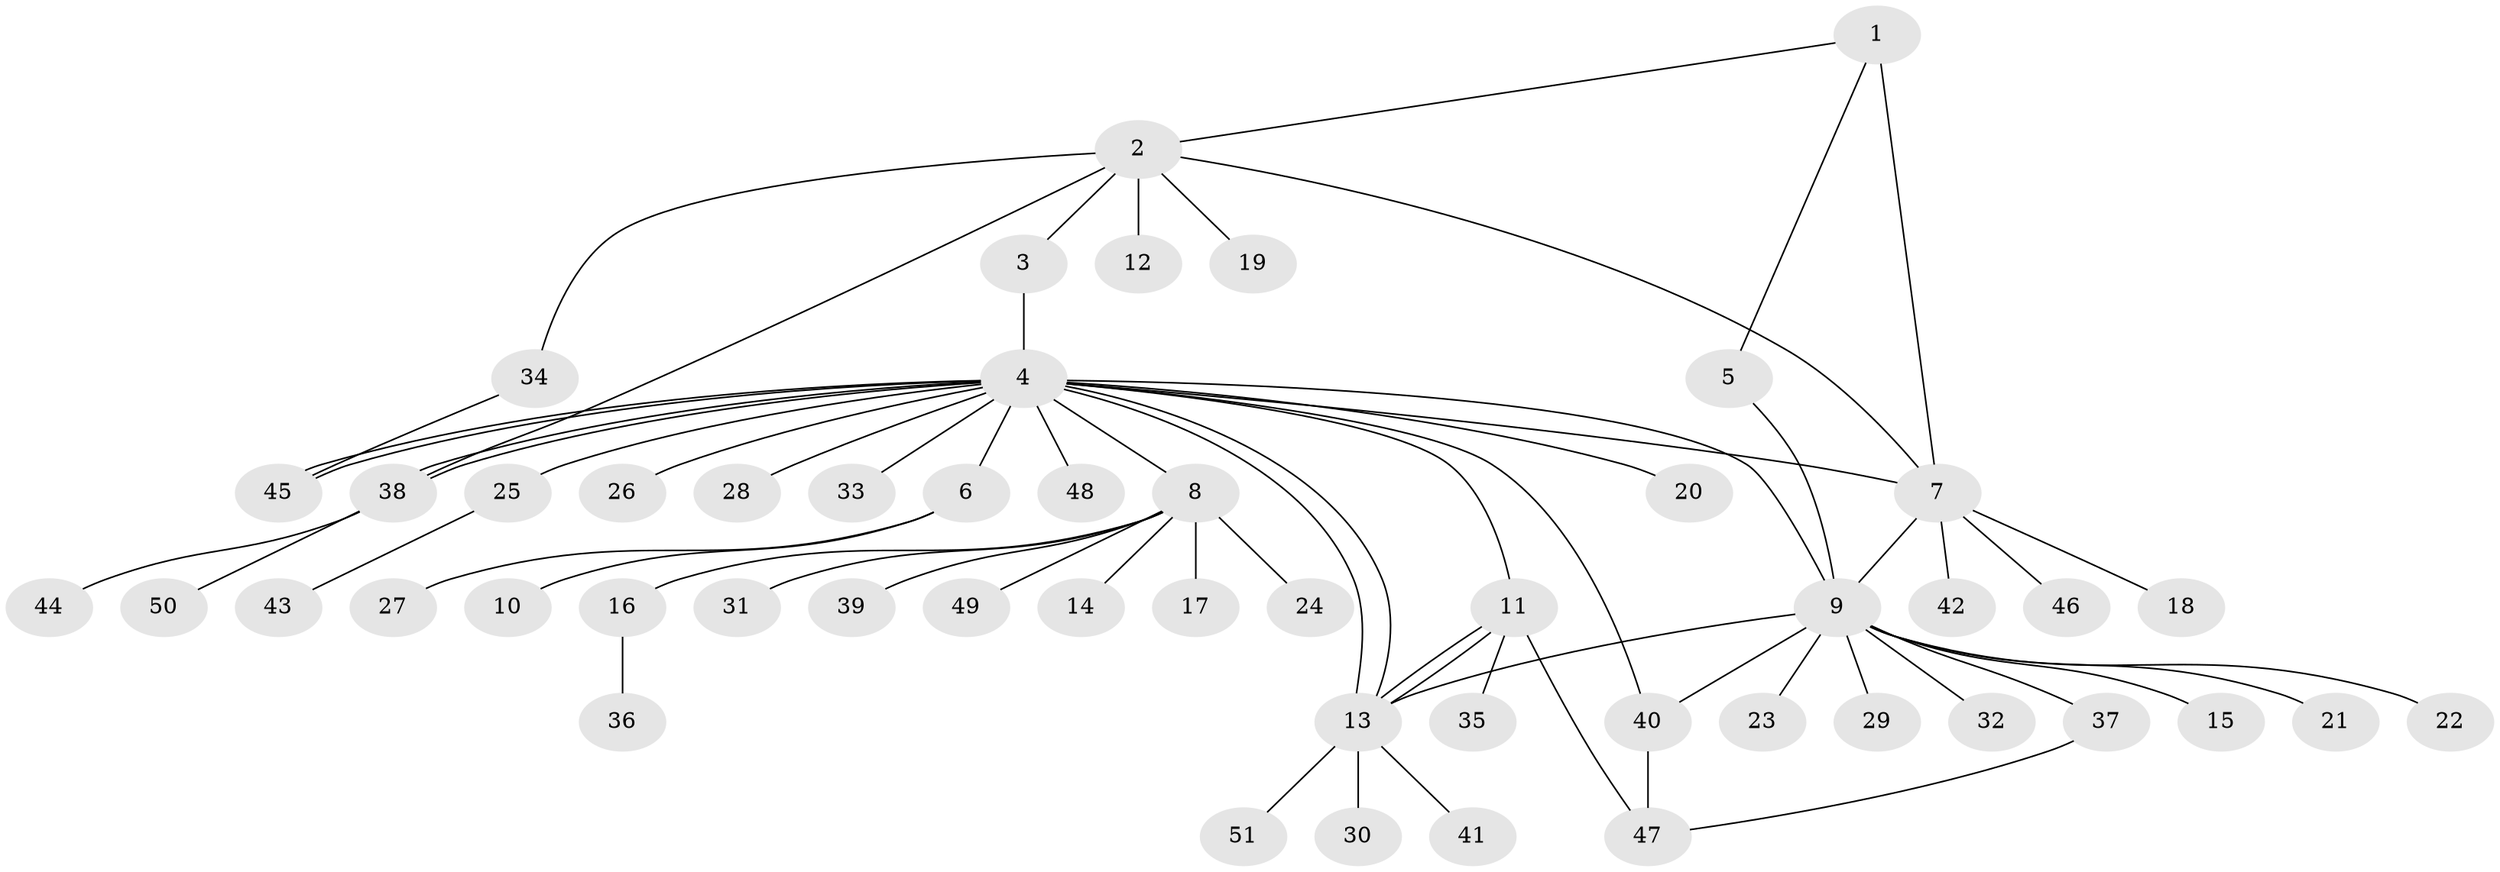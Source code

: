 // Generated by graph-tools (version 1.1) at 2025/01/03/09/25 03:01:49]
// undirected, 51 vertices, 65 edges
graph export_dot {
graph [start="1"]
  node [color=gray90,style=filled];
  1;
  2;
  3;
  4;
  5;
  6;
  7;
  8;
  9;
  10;
  11;
  12;
  13;
  14;
  15;
  16;
  17;
  18;
  19;
  20;
  21;
  22;
  23;
  24;
  25;
  26;
  27;
  28;
  29;
  30;
  31;
  32;
  33;
  34;
  35;
  36;
  37;
  38;
  39;
  40;
  41;
  42;
  43;
  44;
  45;
  46;
  47;
  48;
  49;
  50;
  51;
  1 -- 2;
  1 -- 5;
  1 -- 7;
  2 -- 3;
  2 -- 7;
  2 -- 12;
  2 -- 19;
  2 -- 34;
  2 -- 38;
  3 -- 4;
  4 -- 6;
  4 -- 7;
  4 -- 8;
  4 -- 9;
  4 -- 11;
  4 -- 13;
  4 -- 13;
  4 -- 20;
  4 -- 25;
  4 -- 26;
  4 -- 28;
  4 -- 33;
  4 -- 38;
  4 -- 38;
  4 -- 40;
  4 -- 45;
  4 -- 45;
  4 -- 48;
  5 -- 9;
  6 -- 10;
  6 -- 27;
  7 -- 9;
  7 -- 18;
  7 -- 42;
  7 -- 46;
  8 -- 14;
  8 -- 16;
  8 -- 17;
  8 -- 24;
  8 -- 31;
  8 -- 39;
  8 -- 49;
  9 -- 13;
  9 -- 15;
  9 -- 21;
  9 -- 22;
  9 -- 23;
  9 -- 29;
  9 -- 32;
  9 -- 37;
  9 -- 40;
  11 -- 13;
  11 -- 13;
  11 -- 35;
  11 -- 47;
  13 -- 30;
  13 -- 41;
  13 -- 51;
  16 -- 36;
  25 -- 43;
  34 -- 45;
  37 -- 47;
  38 -- 44;
  38 -- 50;
  40 -- 47;
}
